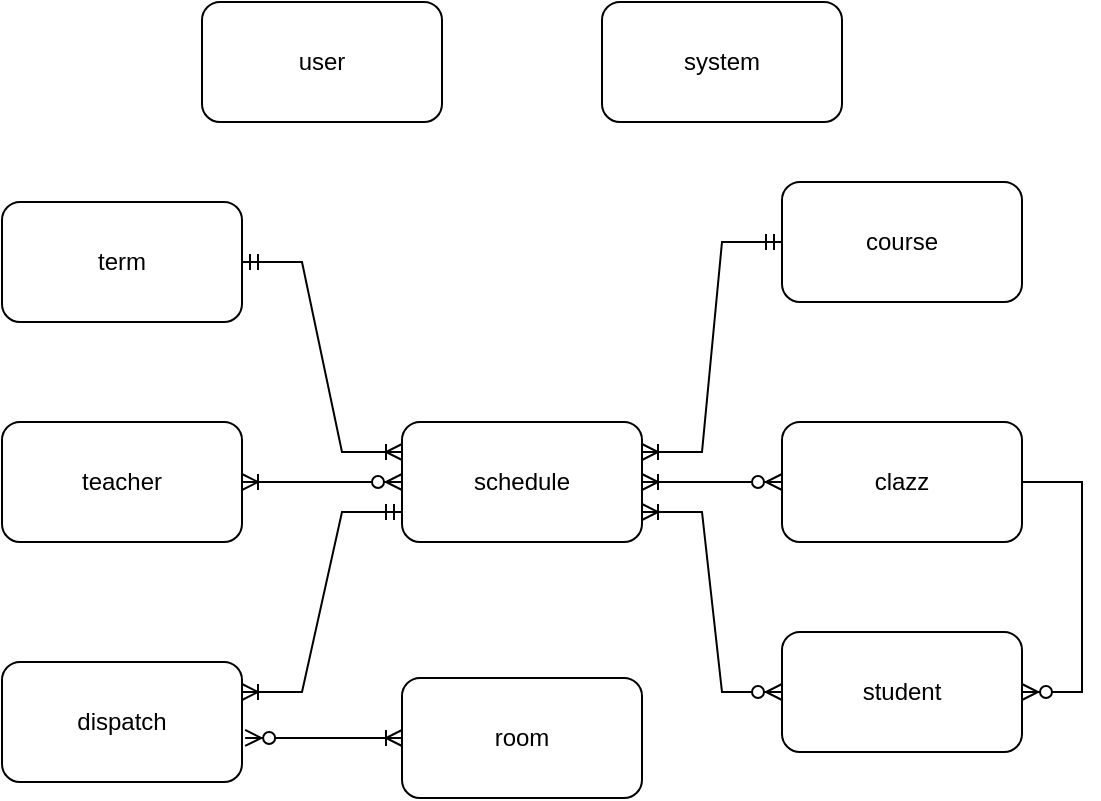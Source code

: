 <mxfile version="20.3.0" type="device"><diagram id="csWBtJ5HvrxLb3CHBXEu" name="第 1 页"><mxGraphModel dx="1038" dy="649" grid="1" gridSize="10" guides="1" tooltips="1" connect="1" arrows="1" fold="1" page="1" pageScale="1" pageWidth="827" pageHeight="1169" math="0" shadow="0"><root><mxCell id="0"/><mxCell id="1" parent="0"/><mxCell id="2AB8hQOutOzofuAwouG8-1" value="system" style="whiteSpace=wrap;html=1;rounded=1;" vertex="1" parent="1"><mxGeometry x="470" y="240" width="120" height="60" as="geometry"/></mxCell><mxCell id="2AB8hQOutOzofuAwouG8-2" value="term" style="whiteSpace=wrap;html=1;rounded=1;" vertex="1" parent="1"><mxGeometry x="170" y="340" width="120" height="60" as="geometry"/></mxCell><mxCell id="2AB8hQOutOzofuAwouG8-3" value="schedule" style="whiteSpace=wrap;html=1;rounded=1;" vertex="1" parent="1"><mxGeometry x="370" y="450" width="120" height="60" as="geometry"/></mxCell><mxCell id="2AB8hQOutOzofuAwouG8-4" value="course" style="whiteSpace=wrap;html=1;rounded=1;" vertex="1" parent="1"><mxGeometry x="560" y="330" width="120" height="60" as="geometry"/></mxCell><mxCell id="2AB8hQOutOzofuAwouG8-5" value="teacher" style="whiteSpace=wrap;html=1;rounded=1;" vertex="1" parent="1"><mxGeometry x="170" y="450" width="120" height="60" as="geometry"/></mxCell><mxCell id="2AB8hQOutOzofuAwouG8-6" value="room" style="whiteSpace=wrap;html=1;rounded=1;" vertex="1" parent="1"><mxGeometry x="370" y="578" width="120" height="60" as="geometry"/></mxCell><mxCell id="2AB8hQOutOzofuAwouG8-7" value="student" style="whiteSpace=wrap;html=1;rounded=1;" vertex="1" parent="1"><mxGeometry x="560" y="555" width="120" height="60" as="geometry"/></mxCell><mxCell id="2AB8hQOutOzofuAwouG8-8" value="dispatch" style="whiteSpace=wrap;html=1;rounded=1;" vertex="1" parent="1"><mxGeometry x="170" y="570" width="120" height="60" as="geometry"/></mxCell><mxCell id="2AB8hQOutOzofuAwouG8-9" value="clazz" style="whiteSpace=wrap;html=1;rounded=1;" vertex="1" parent="1"><mxGeometry x="560" y="450" width="120" height="60" as="geometry"/></mxCell><mxCell id="2AB8hQOutOzofuAwouG8-16" value="" style="edgeStyle=entityRelationEdgeStyle;fontSize=12;html=1;endArrow=ERzeroToMany;endFill=1;rounded=0;entryX=1;entryY=0.5;entryDx=0;entryDy=0;" edge="1" parent="1" source="2AB8hQOutOzofuAwouG8-9" target="2AB8hQOutOzofuAwouG8-7"><mxGeometry width="100" height="100" relative="1" as="geometry"><mxPoint x="410" y="480" as="sourcePoint"/><mxPoint x="510" y="380" as="targetPoint"/></mxGeometry></mxCell><mxCell id="2AB8hQOutOzofuAwouG8-19" value="" style="edgeStyle=entityRelationEdgeStyle;fontSize=12;html=1;endArrow=ERoneToMany;startArrow=ERzeroToMany;rounded=0;entryX=1;entryY=0.5;entryDx=0;entryDy=0;exitX=0;exitY=0.5;exitDx=0;exitDy=0;" edge="1" parent="1" source="2AB8hQOutOzofuAwouG8-3" target="2AB8hQOutOzofuAwouG8-5"><mxGeometry width="100" height="100" relative="1" as="geometry"><mxPoint x="410" y="480" as="sourcePoint"/><mxPoint x="510" y="380" as="targetPoint"/></mxGeometry></mxCell><mxCell id="2AB8hQOutOzofuAwouG8-20" value="" style="edgeStyle=entityRelationEdgeStyle;fontSize=12;html=1;endArrow=ERoneToMany;startArrow=ERzeroToMany;rounded=0;entryX=1;entryY=0.5;entryDx=0;entryDy=0;exitX=0;exitY=0.5;exitDx=0;exitDy=0;" edge="1" parent="1" source="2AB8hQOutOzofuAwouG8-9" target="2AB8hQOutOzofuAwouG8-3"><mxGeometry width="100" height="100" relative="1" as="geometry"><mxPoint x="454" y="570" as="sourcePoint"/><mxPoint x="374" y="570" as="targetPoint"/></mxGeometry></mxCell><mxCell id="2AB8hQOutOzofuAwouG8-21" value="" style="edgeStyle=entityRelationEdgeStyle;fontSize=12;html=1;endArrow=ERoneToMany;startArrow=ERzeroToMany;rounded=0;entryX=1;entryY=0.75;entryDx=0;entryDy=0;exitX=0;exitY=0.5;exitDx=0;exitDy=0;" edge="1" parent="1" source="2AB8hQOutOzofuAwouG8-7" target="2AB8hQOutOzofuAwouG8-3"><mxGeometry width="100" height="100" relative="1" as="geometry"><mxPoint x="490" y="610" as="sourcePoint"/><mxPoint x="420" y="610" as="targetPoint"/></mxGeometry></mxCell><mxCell id="2AB8hQOutOzofuAwouG8-22" value="" style="edgeStyle=entityRelationEdgeStyle;fontSize=12;html=1;endArrow=ERoneToMany;startArrow=ERmandOne;rounded=0;exitX=0;exitY=0.75;exitDx=0;exitDy=0;entryX=1;entryY=0.25;entryDx=0;entryDy=0;" edge="1" parent="1" source="2AB8hQOutOzofuAwouG8-3" target="2AB8hQOutOzofuAwouG8-8"><mxGeometry width="100" height="100" relative="1" as="geometry"><mxPoint x="410" y="480" as="sourcePoint"/><mxPoint x="360" y="590" as="targetPoint"/></mxGeometry></mxCell><mxCell id="2AB8hQOutOzofuAwouG8-24" value="" style="edgeStyle=entityRelationEdgeStyle;fontSize=12;html=1;endArrow=ERoneToMany;startArrow=ERmandOne;rounded=0;exitX=0;exitY=0.5;exitDx=0;exitDy=0;entryX=1;entryY=0.25;entryDx=0;entryDy=0;" edge="1" parent="1" source="2AB8hQOutOzofuAwouG8-4" target="2AB8hQOutOzofuAwouG8-3"><mxGeometry width="100" height="100" relative="1" as="geometry"><mxPoint x="380" y="505" as="sourcePoint"/><mxPoint x="300" y="595" as="targetPoint"/></mxGeometry></mxCell><mxCell id="2AB8hQOutOzofuAwouG8-25" value="" style="edgeStyle=entityRelationEdgeStyle;fontSize=12;html=1;endArrow=ERoneToMany;startArrow=ERmandOne;rounded=0;exitX=1;exitY=0.5;exitDx=0;exitDy=0;entryX=0;entryY=0.25;entryDx=0;entryDy=0;" edge="1" parent="1" source="2AB8hQOutOzofuAwouG8-2" target="2AB8hQOutOzofuAwouG8-3"><mxGeometry width="100" height="100" relative="1" as="geometry"><mxPoint x="570" y="370" as="sourcePoint"/><mxPoint x="500" y="475" as="targetPoint"/></mxGeometry></mxCell><mxCell id="2AB8hQOutOzofuAwouG8-26" value="" style="edgeStyle=entityRelationEdgeStyle;fontSize=12;html=1;endArrow=ERoneToMany;startArrow=ERzeroToMany;rounded=0;entryX=0;entryY=0.5;entryDx=0;entryDy=0;exitX=1.013;exitY=0.633;exitDx=0;exitDy=0;exitPerimeter=0;" edge="1" parent="1" source="2AB8hQOutOzofuAwouG8-8" target="2AB8hQOutOzofuAwouG8-6"><mxGeometry width="100" height="100" relative="1" as="geometry"><mxPoint x="410" y="480" as="sourcePoint"/><mxPoint x="510" y="380" as="targetPoint"/></mxGeometry></mxCell><mxCell id="2AB8hQOutOzofuAwouG8-27" value="user" style="whiteSpace=wrap;html=1;rounded=1;" vertex="1" parent="1"><mxGeometry x="270" y="240" width="120" height="60" as="geometry"/></mxCell></root></mxGraphModel></diagram></mxfile>